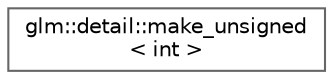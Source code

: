 digraph "Graphical Class Hierarchy"
{
 // LATEX_PDF_SIZE
  bgcolor="transparent";
  edge [fontname=Helvetica,fontsize=10,labelfontname=Helvetica,labelfontsize=10];
  node [fontname=Helvetica,fontsize=10,shape=box,height=0.2,width=0.4];
  rankdir="LR";
  Node0 [id="Node000000",label="glm::detail::make_unsigned\l\< int \>",height=0.2,width=0.4,color="grey40", fillcolor="white", style="filled",URL="$structglm_1_1detail_1_1make__unsigned_3_01int_01_4.html",tooltip=" "];
}
